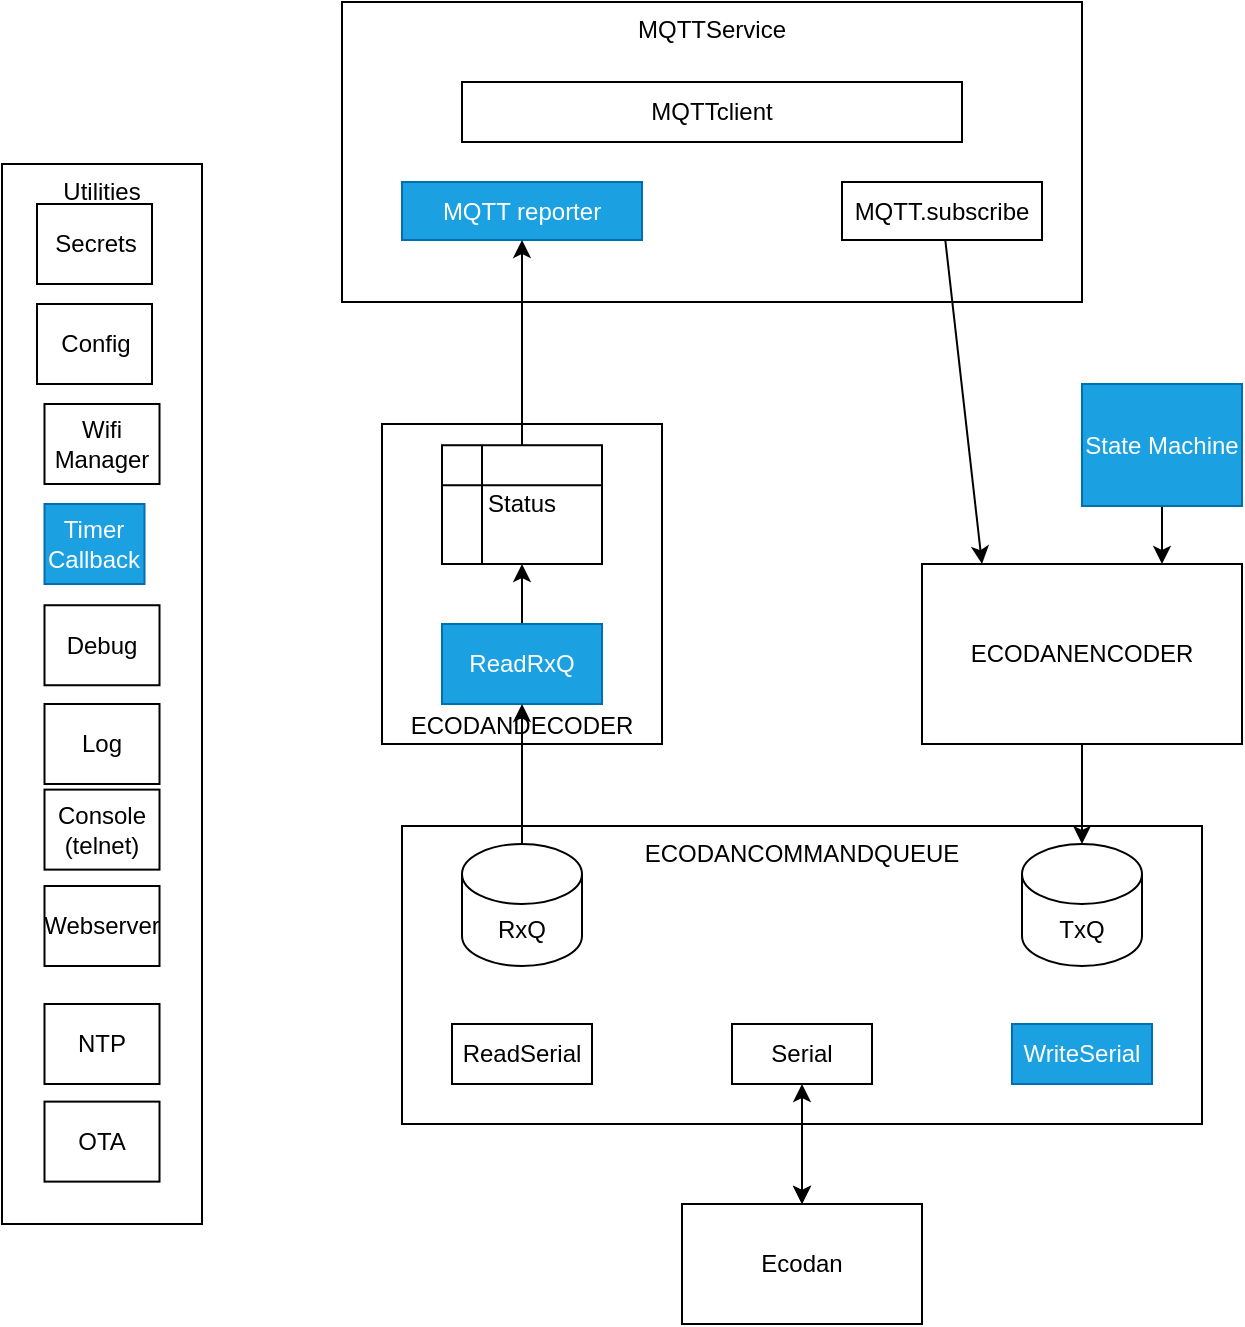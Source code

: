 <mxfile>
    <diagram id="lt2_dRjbB8_fMqw9_ww5" name="Page-1">
        <mxGraphModel dx="1522" dy="963" grid="1" gridSize="10" guides="1" tooltips="1" connect="1" arrows="1" fold="1" page="1" pageScale="1" pageWidth="850" pageHeight="1100" math="0" shadow="0">
            <root>
                <mxCell id="0"/>
                <mxCell id="1" parent="0"/>
                <mxCell id="11" value="ECODANCOMMANDQUEUE" style="rounded=0;whiteSpace=wrap;html=1;verticalAlign=top;" parent="1" vertex="1">
                    <mxGeometry x="210" y="681" width="400" height="149" as="geometry"/>
                </mxCell>
                <mxCell id="62" value="MQTTService" style="rounded=0;whiteSpace=wrap;html=1;verticalAlign=top;" vertex="1" parent="1">
                    <mxGeometry x="180" y="269" width="370" height="150" as="geometry"/>
                </mxCell>
                <mxCell id="50" value="ECODANDECODER" style="rounded=0;whiteSpace=wrap;html=1;verticalAlign=bottom;" parent="1" vertex="1">
                    <mxGeometry x="200" y="480" width="140" height="160" as="geometry"/>
                </mxCell>
                <mxCell id="7" value="Utilities" style="rounded=0;whiteSpace=wrap;html=1;rotation=0;horizontal=1;verticalAlign=top;" parent="1" vertex="1">
                    <mxGeometry x="10" y="350" width="100" height="530" as="geometry"/>
                </mxCell>
                <mxCell id="9" value="Ecodan" style="rounded=0;whiteSpace=wrap;html=1;" parent="1" vertex="1">
                    <mxGeometry x="350" y="870" width="120" height="60" as="geometry"/>
                </mxCell>
                <mxCell id="10" style="edgeStyle=orthogonalEdgeStyle;rounded=0;orthogonalLoop=1;jettySize=auto;html=1;entryX=0.5;entryY=0;entryDx=0;entryDy=0;startArrow=classic;startFill=1;exitX=0.5;exitY=1;exitDx=0;exitDy=0;" parent="1" source="64" target="9" edge="1">
                    <mxGeometry relative="1" as="geometry"/>
                </mxCell>
                <mxCell id="65" value="" style="edgeStyle=none;html=1;" edge="1" parent="1" source="11" target="9">
                    <mxGeometry relative="1" as="geometry"/>
                </mxCell>
                <mxCell id="14" value="MQTT reporter" style="rounded=0;whiteSpace=wrap;html=1;fillColor=#1ba1e2;fontColor=#ffffff;strokeColor=#006EAF;" parent="1" vertex="1">
                    <mxGeometry x="210" y="359" width="120" height="29" as="geometry"/>
                </mxCell>
                <mxCell id="26" value="Console (telnet)" style="rounded=0;whiteSpace=wrap;html=1;" parent="1" vertex="1">
                    <mxGeometry x="31.25" y="662.81" width="57.5" height="40" as="geometry"/>
                </mxCell>
                <mxCell id="30" value="Debug" style="rounded=0;whiteSpace=wrap;html=1;" parent="1" vertex="1">
                    <mxGeometry x="31.25" y="570.62" width="57.5" height="40" as="geometry"/>
                </mxCell>
                <mxCell id="78" style="edgeStyle=none;html=1;" edge="1" parent="1" source="35" target="77">
                    <mxGeometry relative="1" as="geometry"/>
                </mxCell>
                <mxCell id="35" value="ReadRxQ" style="rounded=0;whiteSpace=wrap;html=1;fillColor=#1ba1e2;fontColor=#ffffff;strokeColor=#006EAF;" parent="1" vertex="1">
                    <mxGeometry x="230" y="580" width="80" height="40" as="geometry"/>
                </mxCell>
                <mxCell id="46" style="edgeStyle=none;html=1;" parent="1" source="39" target="40" edge="1">
                    <mxGeometry relative="1" as="geometry"/>
                </mxCell>
                <mxCell id="39" value="ECODANENCODER" style="rounded=0;whiteSpace=wrap;html=1;" parent="1" vertex="1">
                    <mxGeometry x="470" y="550" width="160" height="90" as="geometry"/>
                </mxCell>
                <mxCell id="40" value="TxQ" style="shape=cylinder3;whiteSpace=wrap;html=1;boundedLbl=1;backgroundOutline=1;size=15;" parent="1" vertex="1">
                    <mxGeometry x="520" y="690" width="60" height="61" as="geometry"/>
                </mxCell>
                <mxCell id="51" style="edgeStyle=none;html=1;entryX=0.5;entryY=1;entryDx=0;entryDy=0;" parent="1" source="41" target="35" edge="1">
                    <mxGeometry relative="1" as="geometry"/>
                </mxCell>
                <mxCell id="41" value="RxQ" style="shape=cylinder3;whiteSpace=wrap;html=1;boundedLbl=1;backgroundOutline=1;size=15;" parent="1" vertex="1">
                    <mxGeometry x="240" y="690" width="60" height="61" as="geometry"/>
                </mxCell>
                <mxCell id="56" style="edgeStyle=none;html=1;" parent="1" source="47" edge="1">
                    <mxGeometry relative="1" as="geometry">
                        <mxPoint x="500" y="550" as="targetPoint"/>
                    </mxGeometry>
                </mxCell>
                <mxCell id="47" value="MQTT.subscribe" style="rounded=0;whiteSpace=wrap;html=1;" parent="1" vertex="1">
                    <mxGeometry x="430" y="359" width="100" height="29" as="geometry"/>
                </mxCell>
                <mxCell id="55" style="edgeStyle=none;html=1;exitX=0.5;exitY=1;exitDx=0;exitDy=0;entryX=0.75;entryY=0;entryDx=0;entryDy=0;" parent="1" source="49" target="39" edge="1">
                    <mxGeometry relative="1" as="geometry"/>
                </mxCell>
                <mxCell id="49" value="State Machine" style="rounded=0;whiteSpace=wrap;html=1;fillColor=#1ba1e2;fontColor=#ffffff;strokeColor=#006EAF;" parent="1" vertex="1">
                    <mxGeometry x="550" y="460" width="80" height="61" as="geometry"/>
                </mxCell>
                <mxCell id="61" value="Timer&lt;br&gt;Callback" style="rounded=0;whiteSpace=wrap;html=1;fillColor=#1ba1e2;fontColor=#ffffff;strokeColor=#006EAF;" parent="1" vertex="1">
                    <mxGeometry x="31.25" y="520" width="50" height="40" as="geometry"/>
                </mxCell>
                <mxCell id="63" value="MQTTclient" style="rounded=0;whiteSpace=wrap;html=1;" vertex="1" parent="1">
                    <mxGeometry x="240" y="309" width="250" height="30" as="geometry"/>
                </mxCell>
                <mxCell id="64" value="Serial" style="rounded=0;whiteSpace=wrap;html=1;" vertex="1" parent="1">
                    <mxGeometry x="375" y="780" width="70" height="30" as="geometry"/>
                </mxCell>
                <mxCell id="66" value="WriteSerial" style="rounded=0;whiteSpace=wrap;html=1;fillColor=#1ba1e2;fontColor=#ffffff;strokeColor=#006EAF;" vertex="1" parent="1">
                    <mxGeometry x="515" y="780" width="70" height="30" as="geometry"/>
                </mxCell>
                <mxCell id="67" value="ReadSerial" style="rounded=0;whiteSpace=wrap;html=1;" vertex="1" parent="1">
                    <mxGeometry x="235" y="780" width="70" height="30" as="geometry"/>
                </mxCell>
                <mxCell id="68" value="OTA" style="rounded=0;whiteSpace=wrap;html=1;" vertex="1" parent="1">
                    <mxGeometry x="31.25" y="818.81" width="57.5" height="40" as="geometry"/>
                </mxCell>
                <mxCell id="69" value="Wifi&lt;br&gt;Manager" style="rounded=0;whiteSpace=wrap;html=1;" vertex="1" parent="1">
                    <mxGeometry x="31.25" y="470" width="57.5" height="40" as="geometry"/>
                </mxCell>
                <mxCell id="70" value="NTP" style="rounded=0;whiteSpace=wrap;html=1;" vertex="1" parent="1">
                    <mxGeometry x="31.25" y="770" width="57.5" height="40" as="geometry"/>
                </mxCell>
                <mxCell id="71" value="Log" style="rounded=0;whiteSpace=wrap;html=1;" vertex="1" parent="1">
                    <mxGeometry x="31.25" y="620" width="57.5" height="40" as="geometry"/>
                </mxCell>
                <mxCell id="72" value="Config" style="rounded=0;whiteSpace=wrap;html=1;" vertex="1" parent="1">
                    <mxGeometry x="27.5" y="420" width="57.5" height="40" as="geometry"/>
                </mxCell>
                <mxCell id="74" value="Secrets" style="rounded=0;whiteSpace=wrap;html=1;" vertex="1" parent="1">
                    <mxGeometry x="27.5" y="370" width="57.5" height="40" as="geometry"/>
                </mxCell>
                <mxCell id="75" value="Webserver" style="rounded=0;whiteSpace=wrap;html=1;" vertex="1" parent="1">
                    <mxGeometry x="31.25" y="711" width="57.5" height="40" as="geometry"/>
                </mxCell>
                <mxCell id="79" style="edgeStyle=none;html=1;" edge="1" parent="1" source="77" target="14">
                    <mxGeometry relative="1" as="geometry"/>
                </mxCell>
                <mxCell id="77" value="Status" style="shape=internalStorage;whiteSpace=wrap;html=1;backgroundOutline=1;" vertex="1" parent="1">
                    <mxGeometry x="230" y="490.62" width="80" height="59.38" as="geometry"/>
                </mxCell>
            </root>
        </mxGraphModel>
    </diagram>
</mxfile>